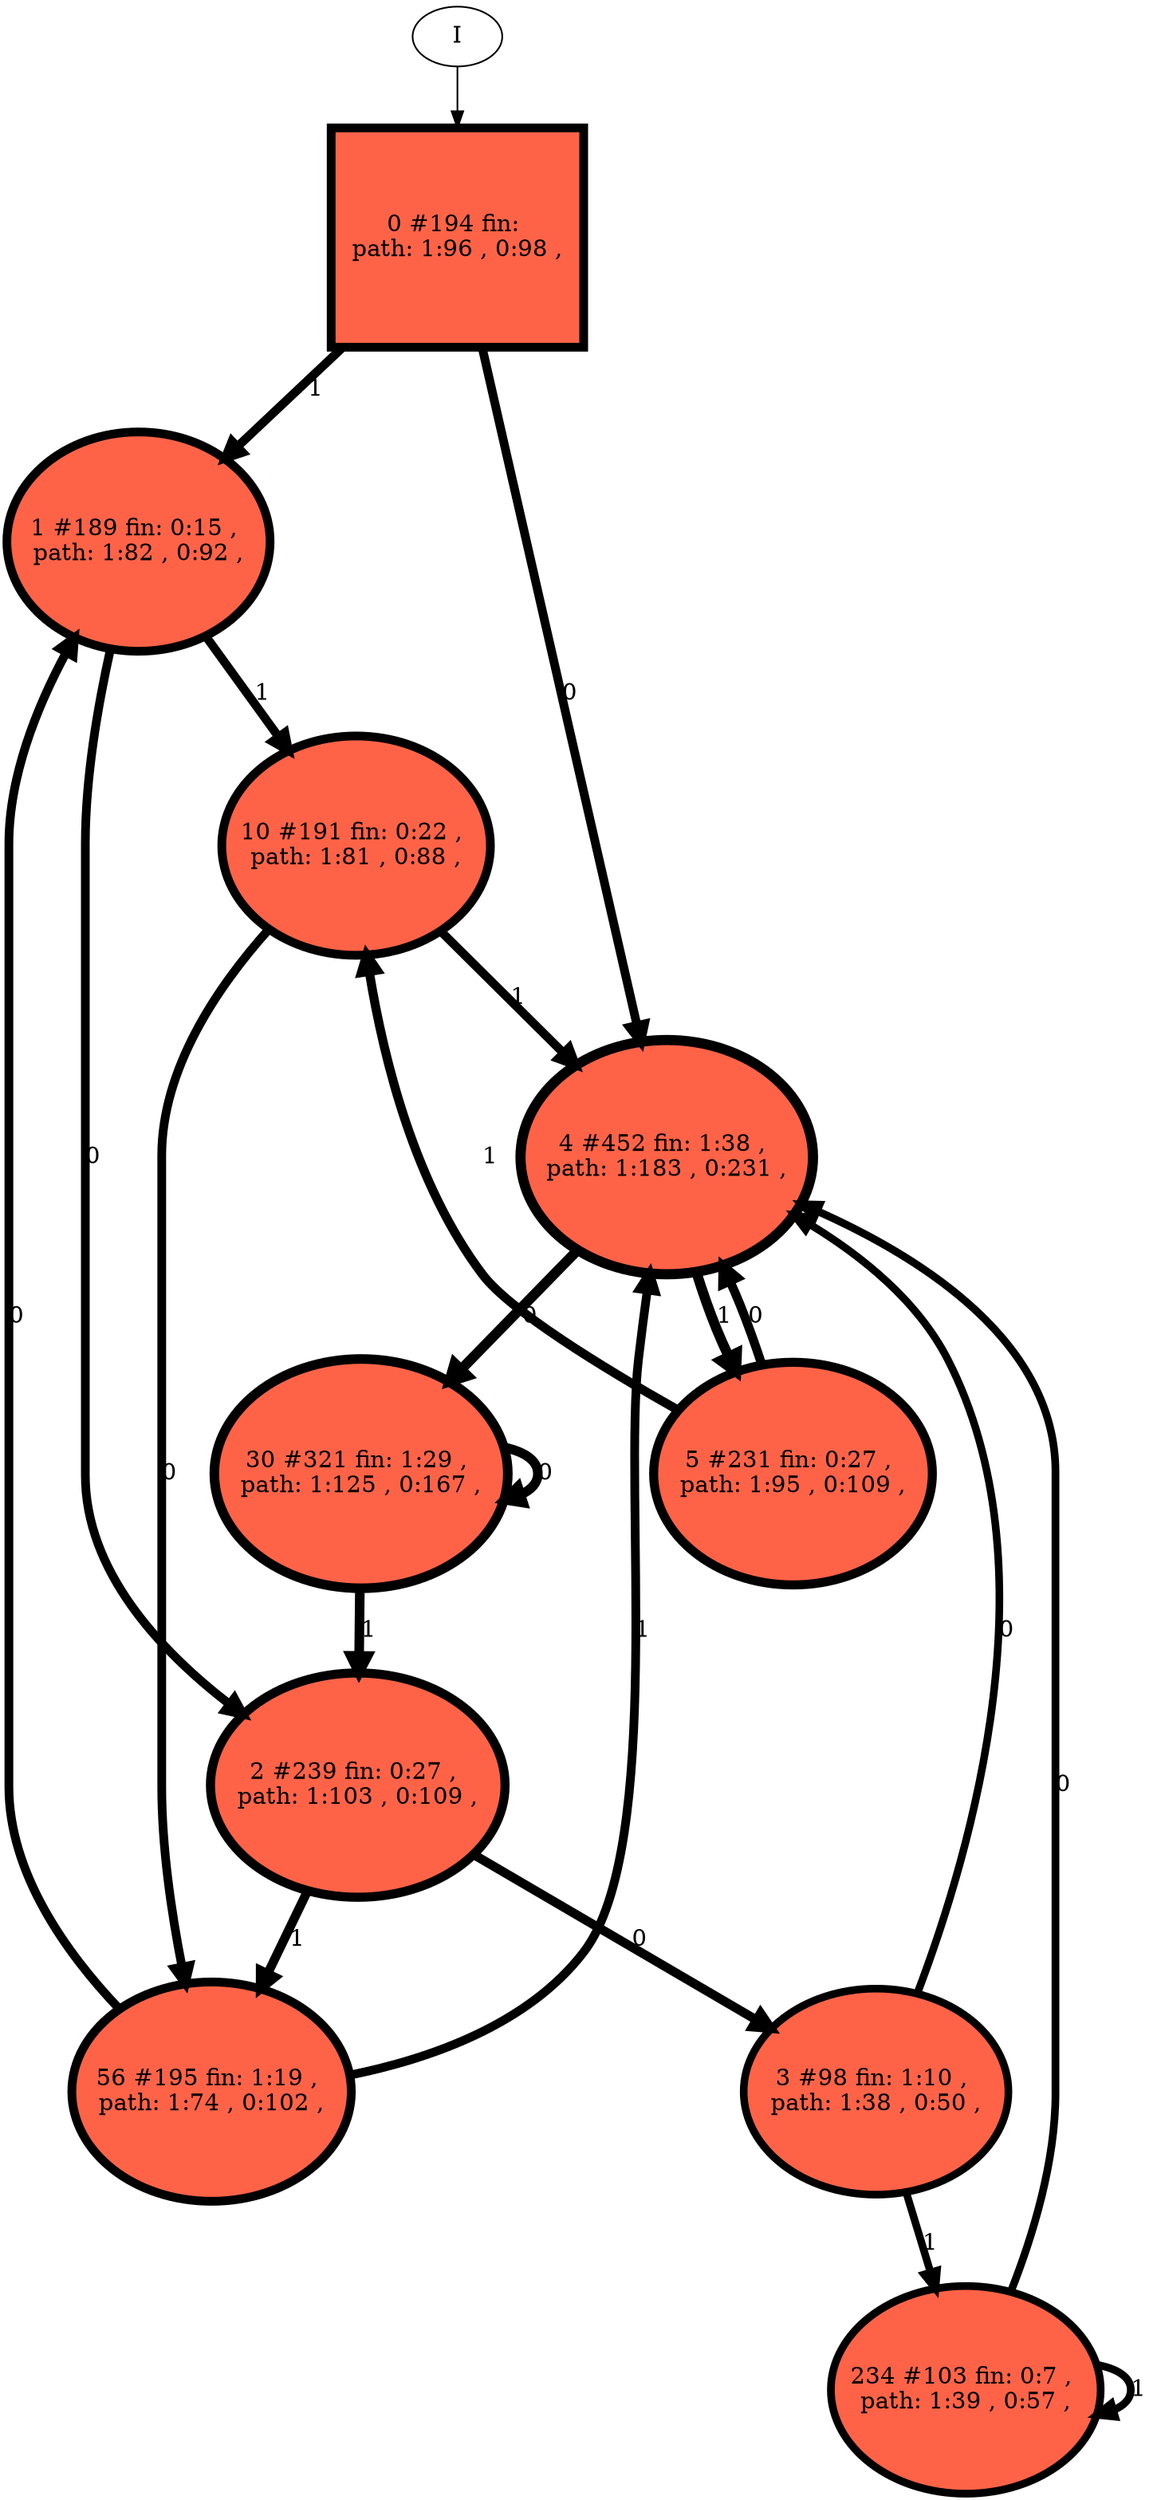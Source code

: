 // produced with flexfringe // 
digraph DFA {
	0 [label="root" shape=box];
		I -> 0;
	0 [ label="0 #194 fin: 
 path: 1:96 , 0:98 , " , style=filled, fillcolor="tomato", width=1.83625, height=1.83625, penwidth=5.273];
		0 -> 1 [label="1 " , penwidth=5.273 ];
		0 -> 4 [label="0 " , penwidth=5.273 ];
	1 [ label="1 #189 fin: 0:15 , 
 path: 1:82 , 0:92 , " , style=filled, fillcolor="tomato", width=1.83211, height=1.83211, penwidth=5.24702];
		1 -> 10 [label="1 " , penwidth=5.24702 ];
		1 -> 2 [label="0 " , penwidth=5.24702 ];
	4 [ label="4 #452 fin: 1:38 , 
 path: 1:183 , 0:231 , " , style=filled, fillcolor="tomato", width=1.96233, height=1.96233, penwidth=6.11589];
		4 -> 5 [label="1 " , penwidth=6.11589 ];
		4 -> 30 [label="0 " , penwidth=6.11589 ];
	10 [ label="10 #191 fin: 0:22 , 
 path: 1:81 , 0:88 , " , style=filled, fillcolor="tomato", width=1.83378, height=1.83378, penwidth=5.2575];
		10 -> 4 [label="1 " , penwidth=5.2575 ];
		10 -> 56 [label="0 " , penwidth=5.2575 ];
	2 [ label="2 #239 fin: 0:27 , 
 path: 1:103 , 0:109 , " , style=filled, fillcolor="tomato", width=1.86882, height=1.86882, penwidth=5.48064];
		2 -> 56 [label="1 " , penwidth=5.48064 ];
		2 -> 3 [label="0 " , penwidth=5.48064 ];
	5 [ label="5 #231 fin: 0:27 , 
 path: 1:95 , 0:109 , " , style=filled, fillcolor="tomato", width=1.86357, height=1.86357, penwidth=5.44674];
		5 -> 10 [label="1 " , penwidth=5.44674 ];
		5 -> 4 [label="0 " , penwidth=5.44674 ];
	30 [ label="30 #321 fin: 1:29 , 
 path: 1:125 , 0:167 , " , style=filled, fillcolor="tomato", width=1.91317, height=1.91317, penwidth=5.77455];
		30 -> 2 [label="1 " , penwidth=5.77455 ];
		30 -> 30 [label="0 " , penwidth=5.77455 ];
	56 [ label="56 #195 fin: 1:19 , 
 path: 1:74 , 0:102 , " , style=filled, fillcolor="tomato", width=1.83707, height=1.83707, penwidth=5.27811];
		56 -> 4 [label="1 " , penwidth=5.27811 ];
		56 -> 1 [label="0 " , penwidth=5.27811 ];
	3 [ label="3 #98 fin: 1:10 , 
 path: 1:38 , 0:50 , " , style=filled, fillcolor="tomato", width=1.72189, height=1.72189, penwidth=4.59512];
		3 -> 234 [label="1 " , penwidth=4.59512 ];
		3 -> 4 [label="0 " , penwidth=4.59512 ];
	234 [ label="234 #103 fin: 0:7 , 
 path: 1:39 , 0:57 , " , style=filled, fillcolor="tomato", width=1.73066, height=1.73066, penwidth=4.64439];
		234 -> 234 [label="1 " , penwidth=4.64439 ];
		234 -> 4 [label="0 " , penwidth=4.64439 ];
}
